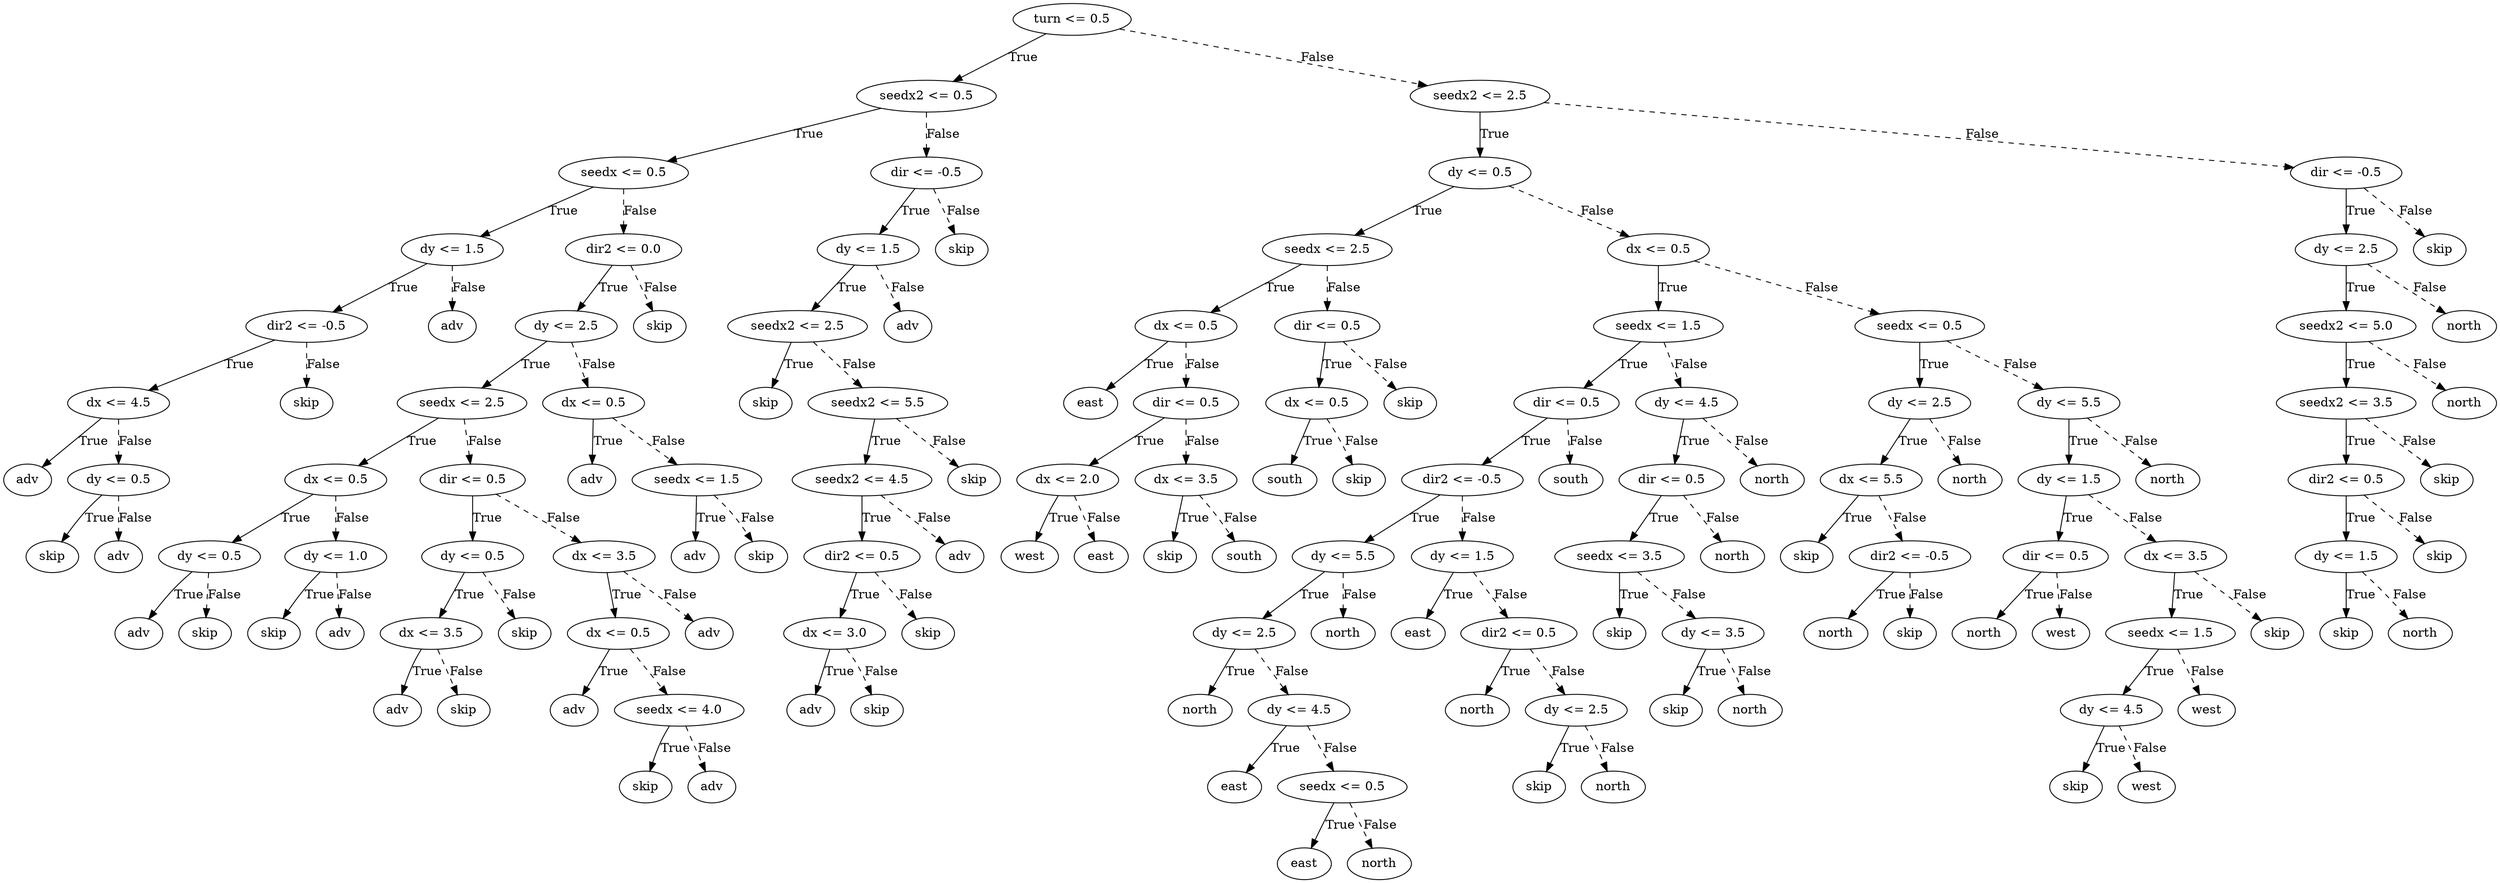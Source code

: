 digraph {
0 [label="turn <= 0.5"];
1 [label="seedx2 <= 0.5"];
2 [label="seedx <= 0.5"];
3 [label="dy <= 1.5"];
4 [label="dir2 <= -0.5"];
5 [label="dx <= 4.5"];
6 [label="adv"];
5 -> 6 [label="True"];
7 [label="dy <= 0.5"];
8 [label="skip"];
7 -> 8 [label="True"];
9 [label="adv"];
7 -> 9 [style="dashed", label="False"];
5 -> 7 [style="dashed", label="False"];
4 -> 5 [label="True"];
10 [label="skip"];
4 -> 10 [style="dashed", label="False"];
3 -> 4 [label="True"];
11 [label="adv"];
3 -> 11 [style="dashed", label="False"];
2 -> 3 [label="True"];
12 [label="dir2 <= 0.0"];
13 [label="dy <= 2.5"];
14 [label="seedx <= 2.5"];
15 [label="dx <= 0.5"];
16 [label="dy <= 0.5"];
17 [label="adv"];
16 -> 17 [label="True"];
18 [label="skip"];
16 -> 18 [style="dashed", label="False"];
15 -> 16 [label="True"];
19 [label="dy <= 1.0"];
20 [label="skip"];
19 -> 20 [label="True"];
21 [label="adv"];
19 -> 21 [style="dashed", label="False"];
15 -> 19 [style="dashed", label="False"];
14 -> 15 [label="True"];
22 [label="dir <= 0.5"];
23 [label="dy <= 0.5"];
24 [label="dx <= 3.5"];
25 [label="adv"];
24 -> 25 [label="True"];
26 [label="skip"];
24 -> 26 [style="dashed", label="False"];
23 -> 24 [label="True"];
27 [label="skip"];
23 -> 27 [style="dashed", label="False"];
22 -> 23 [label="True"];
28 [label="dx <= 3.5"];
29 [label="dx <= 0.5"];
30 [label="adv"];
29 -> 30 [label="True"];
31 [label="seedx <= 4.0"];
32 [label="skip"];
31 -> 32 [label="True"];
33 [label="adv"];
31 -> 33 [style="dashed", label="False"];
29 -> 31 [style="dashed", label="False"];
28 -> 29 [label="True"];
34 [label="adv"];
28 -> 34 [style="dashed", label="False"];
22 -> 28 [style="dashed", label="False"];
14 -> 22 [style="dashed", label="False"];
13 -> 14 [label="True"];
35 [label="dx <= 0.5"];
36 [label="adv"];
35 -> 36 [label="True"];
37 [label="seedx <= 1.5"];
38 [label="adv"];
37 -> 38 [label="True"];
39 [label="skip"];
37 -> 39 [style="dashed", label="False"];
35 -> 37 [style="dashed", label="False"];
13 -> 35 [style="dashed", label="False"];
12 -> 13 [label="True"];
40 [label="skip"];
12 -> 40 [style="dashed", label="False"];
2 -> 12 [style="dashed", label="False"];
1 -> 2 [label="True"];
41 [label="dir <= -0.5"];
42 [label="dy <= 1.5"];
43 [label="seedx2 <= 2.5"];
44 [label="skip"];
43 -> 44 [label="True"];
45 [label="seedx2 <= 5.5"];
46 [label="seedx2 <= 4.5"];
47 [label="dir2 <= 0.5"];
48 [label="dx <= 3.0"];
49 [label="adv"];
48 -> 49 [label="True"];
50 [label="skip"];
48 -> 50 [style="dashed", label="False"];
47 -> 48 [label="True"];
51 [label="skip"];
47 -> 51 [style="dashed", label="False"];
46 -> 47 [label="True"];
52 [label="adv"];
46 -> 52 [style="dashed", label="False"];
45 -> 46 [label="True"];
53 [label="skip"];
45 -> 53 [style="dashed", label="False"];
43 -> 45 [style="dashed", label="False"];
42 -> 43 [label="True"];
54 [label="adv"];
42 -> 54 [style="dashed", label="False"];
41 -> 42 [label="True"];
55 [label="skip"];
41 -> 55 [style="dashed", label="False"];
1 -> 41 [style="dashed", label="False"];
0 -> 1 [label="True"];
56 [label="seedx2 <= 2.5"];
57 [label="dy <= 0.5"];
58 [label="seedx <= 2.5"];
59 [label="dx <= 0.5"];
60 [label="east"];
59 -> 60 [label="True"];
61 [label="dir <= 0.5"];
62 [label="dx <= 2.0"];
63 [label="west"];
62 -> 63 [label="True"];
64 [label="east"];
62 -> 64 [style="dashed", label="False"];
61 -> 62 [label="True"];
65 [label="dx <= 3.5"];
66 [label="skip"];
65 -> 66 [label="True"];
67 [label="south"];
65 -> 67 [style="dashed", label="False"];
61 -> 65 [style="dashed", label="False"];
59 -> 61 [style="dashed", label="False"];
58 -> 59 [label="True"];
68 [label="dir <= 0.5"];
69 [label="dx <= 0.5"];
70 [label="south"];
69 -> 70 [label="True"];
71 [label="skip"];
69 -> 71 [style="dashed", label="False"];
68 -> 69 [label="True"];
72 [label="skip"];
68 -> 72 [style="dashed", label="False"];
58 -> 68 [style="dashed", label="False"];
57 -> 58 [label="True"];
73 [label="dx <= 0.5"];
74 [label="seedx <= 1.5"];
75 [label="dir <= 0.5"];
76 [label="dir2 <= -0.5"];
77 [label="dy <= 5.5"];
78 [label="dy <= 2.5"];
79 [label="north"];
78 -> 79 [label="True"];
80 [label="dy <= 4.5"];
81 [label="east"];
80 -> 81 [label="True"];
82 [label="seedx <= 0.5"];
83 [label="east"];
82 -> 83 [label="True"];
84 [label="north"];
82 -> 84 [style="dashed", label="False"];
80 -> 82 [style="dashed", label="False"];
78 -> 80 [style="dashed", label="False"];
77 -> 78 [label="True"];
85 [label="north"];
77 -> 85 [style="dashed", label="False"];
76 -> 77 [label="True"];
86 [label="dy <= 1.5"];
87 [label="east"];
86 -> 87 [label="True"];
88 [label="dir2 <= 0.5"];
89 [label="north"];
88 -> 89 [label="True"];
90 [label="dy <= 2.5"];
91 [label="skip"];
90 -> 91 [label="True"];
92 [label="north"];
90 -> 92 [style="dashed", label="False"];
88 -> 90 [style="dashed", label="False"];
86 -> 88 [style="dashed", label="False"];
76 -> 86 [style="dashed", label="False"];
75 -> 76 [label="True"];
93 [label="south"];
75 -> 93 [style="dashed", label="False"];
74 -> 75 [label="True"];
94 [label="dy <= 4.5"];
95 [label="dir <= 0.5"];
96 [label="seedx <= 3.5"];
97 [label="skip"];
96 -> 97 [label="True"];
98 [label="dy <= 3.5"];
99 [label="skip"];
98 -> 99 [label="True"];
100 [label="north"];
98 -> 100 [style="dashed", label="False"];
96 -> 98 [style="dashed", label="False"];
95 -> 96 [label="True"];
101 [label="north"];
95 -> 101 [style="dashed", label="False"];
94 -> 95 [label="True"];
102 [label="north"];
94 -> 102 [style="dashed", label="False"];
74 -> 94 [style="dashed", label="False"];
73 -> 74 [label="True"];
103 [label="seedx <= 0.5"];
104 [label="dy <= 2.5"];
105 [label="dx <= 5.5"];
106 [label="skip"];
105 -> 106 [label="True"];
107 [label="dir2 <= -0.5"];
108 [label="north"];
107 -> 108 [label="True"];
109 [label="skip"];
107 -> 109 [style="dashed", label="False"];
105 -> 107 [style="dashed", label="False"];
104 -> 105 [label="True"];
110 [label="north"];
104 -> 110 [style="dashed", label="False"];
103 -> 104 [label="True"];
111 [label="dy <= 5.5"];
112 [label="dy <= 1.5"];
113 [label="dir <= 0.5"];
114 [label="north"];
113 -> 114 [label="True"];
115 [label="west"];
113 -> 115 [style="dashed", label="False"];
112 -> 113 [label="True"];
116 [label="dx <= 3.5"];
117 [label="seedx <= 1.5"];
118 [label="dy <= 4.5"];
119 [label="skip"];
118 -> 119 [label="True"];
120 [label="west"];
118 -> 120 [style="dashed", label="False"];
117 -> 118 [label="True"];
121 [label="west"];
117 -> 121 [style="dashed", label="False"];
116 -> 117 [label="True"];
122 [label="skip"];
116 -> 122 [style="dashed", label="False"];
112 -> 116 [style="dashed", label="False"];
111 -> 112 [label="True"];
123 [label="north"];
111 -> 123 [style="dashed", label="False"];
103 -> 111 [style="dashed", label="False"];
73 -> 103 [style="dashed", label="False"];
57 -> 73 [style="dashed", label="False"];
56 -> 57 [label="True"];
124 [label="dir <= -0.5"];
125 [label="dy <= 2.5"];
126 [label="seedx2 <= 5.0"];
127 [label="seedx2 <= 3.5"];
128 [label="dir2 <= 0.5"];
129 [label="dy <= 1.5"];
130 [label="skip"];
129 -> 130 [label="True"];
131 [label="north"];
129 -> 131 [style="dashed", label="False"];
128 -> 129 [label="True"];
132 [label="skip"];
128 -> 132 [style="dashed", label="False"];
127 -> 128 [label="True"];
133 [label="skip"];
127 -> 133 [style="dashed", label="False"];
126 -> 127 [label="True"];
134 [label="north"];
126 -> 134 [style="dashed", label="False"];
125 -> 126 [label="True"];
135 [label="north"];
125 -> 135 [style="dashed", label="False"];
124 -> 125 [label="True"];
136 [label="skip"];
124 -> 136 [style="dashed", label="False"];
56 -> 124 [style="dashed", label="False"];
0 -> 56 [style="dashed", label="False"];

}